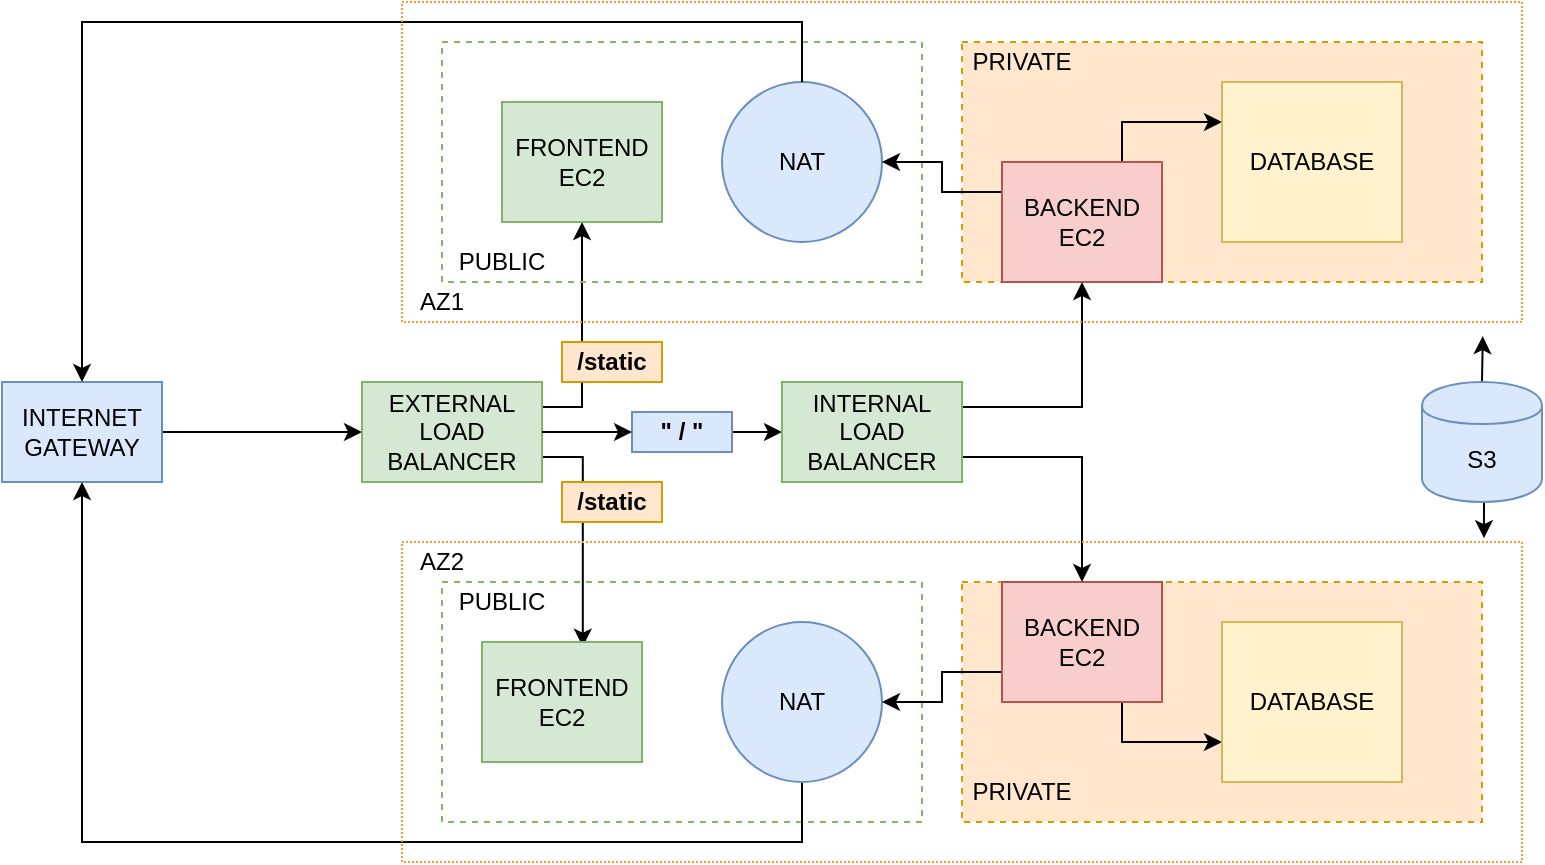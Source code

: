 <mxfile version="13.2.1" type="github"><diagram id="WMBnukoaxN1IHDbiz8Kx" name="Page-1"><mxGraphModel dx="838" dy="474" grid="1" gridSize="10" guides="1" tooltips="1" connect="1" arrows="1" fold="1" page="1" pageScale="1" pageWidth="1100" pageHeight="850" math="0" shadow="0"><root><mxCell id="0"/><mxCell id="1" parent="0"/><mxCell id="U6XWI17R4oiPlInl3l0V-1" style="edgeStyle=orthogonalEdgeStyle;rounded=0;orthogonalLoop=1;jettySize=auto;html=1;exitX=1;exitY=0.5;exitDx=0;exitDy=0;entryX=0;entryY=0.5;entryDx=0;entryDy=0;" edge="1" parent="1" source="U6XWI17R4oiPlInl3l0V-2" target="U6XWI17R4oiPlInl3l0V-5"><mxGeometry relative="1" as="geometry"/></mxCell><mxCell id="U6XWI17R4oiPlInl3l0V-2" value="INTERNET GATEWAY" style="rounded=0;whiteSpace=wrap;html=1;fillColor=#dae8fc;strokeColor=#6c8ebf;" vertex="1" parent="1"><mxGeometry x="50" y="220" width="80" height="50" as="geometry"/></mxCell><mxCell id="U6XWI17R4oiPlInl3l0V-40" style="edgeStyle=orthogonalEdgeStyle;rounded=0;orthogonalLoop=1;jettySize=auto;html=1;exitX=1;exitY=0.25;exitDx=0;exitDy=0;entryX=0.5;entryY=1;entryDx=0;entryDy=0;" edge="1" parent="1" source="U6XWI17R4oiPlInl3l0V-5" target="U6XWI17R4oiPlInl3l0V-10"><mxGeometry relative="1" as="geometry"/></mxCell><mxCell id="U6XWI17R4oiPlInl3l0V-41" style="edgeStyle=orthogonalEdgeStyle;rounded=0;orthogonalLoop=1;jettySize=auto;html=1;exitX=1;exitY=0.75;exitDx=0;exitDy=0;entryX=0.63;entryY=0.039;entryDx=0;entryDy=0;entryPerimeter=0;" edge="1" parent="1" source="U6XWI17R4oiPlInl3l0V-5" target="U6XWI17R4oiPlInl3l0V-12"><mxGeometry relative="1" as="geometry"/></mxCell><mxCell id="U6XWI17R4oiPlInl3l0V-46" style="edgeStyle=orthogonalEdgeStyle;rounded=0;orthogonalLoop=1;jettySize=auto;html=1;exitX=1;exitY=0.5;exitDx=0;exitDy=0;entryX=0;entryY=0.5;entryDx=0;entryDy=0;" edge="1" parent="1" source="U6XWI17R4oiPlInl3l0V-47" target="U6XWI17R4oiPlInl3l0V-31"><mxGeometry relative="1" as="geometry"/></mxCell><mxCell id="U6XWI17R4oiPlInl3l0V-5" value="EXTERNAL LOAD BALANCER" style="rounded=0;whiteSpace=wrap;html=1;fillColor=#d5e8d4;strokeColor=#82b366;" vertex="1" parent="1"><mxGeometry x="230" y="220" width="90" height="50" as="geometry"/></mxCell><mxCell id="U6XWI17R4oiPlInl3l0V-6" value="" style="rounded=0;whiteSpace=wrap;html=1;dashed=1;fillColor=none;strokeColor=#82b366;" vertex="1" parent="1"><mxGeometry x="270" y="50" width="240" height="120" as="geometry"/></mxCell><mxCell id="U6XWI17R4oiPlInl3l0V-7" value="" style="rounded=0;whiteSpace=wrap;html=1;dashed=1;fillColor=none;strokeColor=#82b366;" vertex="1" parent="1"><mxGeometry x="270" y="320" width="240" height="120" as="geometry"/></mxCell><mxCell id="U6XWI17R4oiPlInl3l0V-8" value="" style="rounded=0;whiteSpace=wrap;html=1;dashed=1;fillColor=#ffe6cc;strokeColor=#d79b00;" vertex="1" parent="1"><mxGeometry x="530" y="50" width="260" height="120" as="geometry"/></mxCell><mxCell id="U6XWI17R4oiPlInl3l0V-10" value="FRONTEND EC2" style="rounded=0;whiteSpace=wrap;html=1;fillColor=#d5e8d4;strokeColor=#82b366;" vertex="1" parent="1"><mxGeometry x="300" y="80" width="80" height="60" as="geometry"/></mxCell><mxCell id="U6XWI17R4oiPlInl3l0V-12" value="FRONTEND EC2" style="rounded=0;whiteSpace=wrap;html=1;fillColor=#d5e8d4;strokeColor=#82b366;" vertex="1" parent="1"><mxGeometry x="290" y="350" width="80" height="60" as="geometry"/></mxCell><mxCell id="U6XWI17R4oiPlInl3l0V-13" value="NAT" style="ellipse;whiteSpace=wrap;html=1;aspect=fixed;fillColor=#dae8fc;strokeColor=#6c8ebf;" vertex="1" parent="1"><mxGeometry x="410" y="70" width="80" height="80" as="geometry"/></mxCell><mxCell id="U6XWI17R4oiPlInl3l0V-14" style="edgeStyle=orthogonalEdgeStyle;rounded=0;orthogonalLoop=1;jettySize=auto;html=1;exitX=0.5;exitY=1;exitDx=0;exitDy=0;entryX=0.5;entryY=1;entryDx=0;entryDy=0;" edge="1" parent="1" source="U6XWI17R4oiPlInl3l0V-15" target="U6XWI17R4oiPlInl3l0V-2"><mxGeometry relative="1" as="geometry"><Array as="points"><mxPoint x="450" y="450"/><mxPoint x="90" y="450"/></Array></mxGeometry></mxCell><mxCell id="U6XWI17R4oiPlInl3l0V-15" value="NAT" style="ellipse;whiteSpace=wrap;html=1;aspect=fixed;fillColor=#dae8fc;strokeColor=#6c8ebf;" vertex="1" parent="1"><mxGeometry x="410" y="340" width="80" height="80" as="geometry"/></mxCell><mxCell id="U6XWI17R4oiPlInl3l0V-16" value="PUBLIC" style="text;html=1;strokeColor=none;fillColor=none;align=center;verticalAlign=middle;whiteSpace=wrap;rounded=0;" vertex="1" parent="1"><mxGeometry x="280" y="150" width="40" height="20" as="geometry"/></mxCell><mxCell id="U6XWI17R4oiPlInl3l0V-17" value="PUBLIC" style="text;html=1;strokeColor=none;fillColor=none;align=center;verticalAlign=middle;whiteSpace=wrap;rounded=0;" vertex="1" parent="1"><mxGeometry x="280" y="320" width="40" height="20" as="geometry"/></mxCell><mxCell id="U6XWI17R4oiPlInl3l0V-18" value="" style="rounded=0;whiteSpace=wrap;html=1;dashed=1;fillColor=#ffe6cc;strokeColor=#d79b00;" vertex="1" parent="1"><mxGeometry x="530" y="320" width="260" height="120" as="geometry"/></mxCell><mxCell id="U6XWI17R4oiPlInl3l0V-19" style="edgeStyle=orthogonalEdgeStyle;rounded=0;orthogonalLoop=1;jettySize=auto;html=1;exitX=0.75;exitY=0;exitDx=0;exitDy=0;entryX=0;entryY=0.25;entryDx=0;entryDy=0;" edge="1" parent="1" source="U6XWI17R4oiPlInl3l0V-21" target="U6XWI17R4oiPlInl3l0V-27"><mxGeometry relative="1" as="geometry"/></mxCell><mxCell id="U6XWI17R4oiPlInl3l0V-20" style="edgeStyle=orthogonalEdgeStyle;rounded=0;orthogonalLoop=1;jettySize=auto;html=1;exitX=0;exitY=0.25;exitDx=0;exitDy=0;entryX=1;entryY=0.5;entryDx=0;entryDy=0;" edge="1" parent="1" source="U6XWI17R4oiPlInl3l0V-21" target="U6XWI17R4oiPlInl3l0V-13"><mxGeometry relative="1" as="geometry"/></mxCell><mxCell id="U6XWI17R4oiPlInl3l0V-21" value="BACKEND&lt;br&gt;&lt;span style=&quot;color: rgba(0 , 0 , 0 , 0) ; font-family: monospace ; font-size: 0px&quot;&gt;%3CmxGraphModel%3E%3Croot%3E%3CmxCell%20id%3D%220%22%2F%3E%3CmxCell%20id%3D%221%22%20parent%3D%220%22%2F%3E%3CmxCell%20id%3D%222%22%20value%3D%22FRONTEND%20EC2%22%20style%3D%22rounded%3D0%3BwhiteSpace%3Dwrap%3Bhtml%3D1%3BfillColor%3D%23d5e8d4%3BstrokeColor%3D%2382b366%3B%22%20vertex%3D%221%22%20parent%3D%221%22%3E%3CmxGeometry%20x%3D%22300%22%20y%3D%2280%22%20width%3D%2280%22%20height%3D%2260%22%20as%3D%22geometry%22%2F%3E%3C%2FmxCell%3E%3C%2Froot%3E%3C%2FmxGraphModel%3E&lt;/span&gt;EC2" style="rounded=0;whiteSpace=wrap;html=1;fillColor=#f8cecc;strokeColor=#b85450;" vertex="1" parent="1"><mxGeometry x="550" y="110" width="80" height="60" as="geometry"/></mxCell><mxCell id="U6XWI17R4oiPlInl3l0V-22" style="edgeStyle=orthogonalEdgeStyle;rounded=0;orthogonalLoop=1;jettySize=auto;html=1;exitX=0.75;exitY=1;exitDx=0;exitDy=0;entryX=0;entryY=0.75;entryDx=0;entryDy=0;" edge="1" parent="1" source="U6XWI17R4oiPlInl3l0V-24" target="U6XWI17R4oiPlInl3l0V-28"><mxGeometry relative="1" as="geometry"/></mxCell><mxCell id="U6XWI17R4oiPlInl3l0V-23" style="edgeStyle=orthogonalEdgeStyle;rounded=0;orthogonalLoop=1;jettySize=auto;html=1;exitX=0;exitY=0.75;exitDx=0;exitDy=0;entryX=1;entryY=0.5;entryDx=0;entryDy=0;" edge="1" parent="1" source="U6XWI17R4oiPlInl3l0V-24" target="U6XWI17R4oiPlInl3l0V-15"><mxGeometry relative="1" as="geometry"/></mxCell><mxCell id="U6XWI17R4oiPlInl3l0V-24" value="BACKEND&lt;br&gt;&lt;span style=&quot;color: rgba(0 , 0 , 0 , 0) ; font-family: monospace ; font-size: 0px&quot;&gt;%3CmxGraphModel%3E%3Croot%3E%3CmxCell%20id%3D%220%22%2F%3E%3CmxCell%20id%3D%221%22%20parent%3D%220%22%2F%3E%3CmxCell%20id%3D%222%22%20value%3D%22FRONTEND%20EC2%22%20style%3D%22rounded%3D0%3BwhiteSpace%3Dwrap%3Bhtml%3D1%3BfillColor%3D%23d5e8d4%3BstrokeColor%3D%2382b366%3B%22%20vertex%3D%221%22%20parent%3D%221%22%3E%3CmxGeometry%20x%3D%22300%22%20y%3D%2280%22%20width%3D%2280%22%20height%3D%2260%22%20as%3D%22geometry%22%2F%3E%3C%2FmxCell%3E%3C%2Froot%3E%3C%2FmxGraphModel%3E&lt;/span&gt;EC2" style="rounded=0;whiteSpace=wrap;html=1;fillColor=#f8cecc;strokeColor=#b85450;" vertex="1" parent="1"><mxGeometry x="550" y="320" width="80" height="60" as="geometry"/></mxCell><mxCell id="U6XWI17R4oiPlInl3l0V-25" value="PRIVATE" style="text;html=1;strokeColor=none;fillColor=none;align=center;verticalAlign=middle;whiteSpace=wrap;rounded=0;" vertex="1" parent="1"><mxGeometry x="540" y="50" width="40" height="20" as="geometry"/></mxCell><mxCell id="U6XWI17R4oiPlInl3l0V-26" value="PRIVATE" style="text;html=1;strokeColor=none;fillColor=none;align=center;verticalAlign=middle;whiteSpace=wrap;rounded=0;" vertex="1" parent="1"><mxGeometry x="540" y="415" width="40" height="20" as="geometry"/></mxCell><mxCell id="U6XWI17R4oiPlInl3l0V-27" value="DATABASE" style="rounded=0;whiteSpace=wrap;html=1;fillColor=#fff2cc;strokeColor=#d6b656;" vertex="1" parent="1"><mxGeometry x="660" y="70" width="90" height="80" as="geometry"/></mxCell><mxCell id="U6XWI17R4oiPlInl3l0V-28" value="DATABASE" style="rounded=0;whiteSpace=wrap;html=1;fillColor=#fff2cc;strokeColor=#d6b656;" vertex="1" parent="1"><mxGeometry x="660" y="340" width="90" height="80" as="geometry"/></mxCell><mxCell id="U6XWI17R4oiPlInl3l0V-29" style="edgeStyle=orthogonalEdgeStyle;rounded=0;orthogonalLoop=1;jettySize=auto;html=1;exitX=1;exitY=0.25;exitDx=0;exitDy=0;entryX=0.5;entryY=1;entryDx=0;entryDy=0;" edge="1" parent="1" source="U6XWI17R4oiPlInl3l0V-31" target="U6XWI17R4oiPlInl3l0V-21"><mxGeometry relative="1" as="geometry"/></mxCell><mxCell id="U6XWI17R4oiPlInl3l0V-30" style="edgeStyle=orthogonalEdgeStyle;rounded=0;orthogonalLoop=1;jettySize=auto;html=1;exitX=1;exitY=0.75;exitDx=0;exitDy=0;entryX=0.5;entryY=0;entryDx=0;entryDy=0;" edge="1" parent="1" source="U6XWI17R4oiPlInl3l0V-31" target="U6XWI17R4oiPlInl3l0V-24"><mxGeometry relative="1" as="geometry"/></mxCell><mxCell id="U6XWI17R4oiPlInl3l0V-31" value="INTERNAL LOAD BALANCER" style="rounded=0;whiteSpace=wrap;html=1;fillColor=#d5e8d4;strokeColor=#82b366;" vertex="1" parent="1"><mxGeometry x="440" y="220" width="90" height="50" as="geometry"/></mxCell><mxCell id="U6XWI17R4oiPlInl3l0V-32" style="edgeStyle=orthogonalEdgeStyle;rounded=0;orthogonalLoop=1;jettySize=auto;html=1;exitX=0.5;exitY=0;exitDx=0;exitDy=0;entryX=0.965;entryY=1.044;entryDx=0;entryDy=0;entryPerimeter=0;" edge="1" parent="1" source="U6XWI17R4oiPlInl3l0V-34"><mxGeometry relative="1" as="geometry"><mxPoint x="790.4" y="197.04" as="targetPoint"/></mxGeometry></mxCell><mxCell id="U6XWI17R4oiPlInl3l0V-33" style="edgeStyle=orthogonalEdgeStyle;rounded=0;orthogonalLoop=1;jettySize=auto;html=1;exitX=0.5;exitY=1;exitDx=0;exitDy=0;entryX=0.966;entryY=-0.012;entryDx=0;entryDy=0;entryPerimeter=0;" edge="1" parent="1" source="U6XWI17R4oiPlInl3l0V-34"><mxGeometry relative="1" as="geometry"><mxPoint x="790.96" y="298.08" as="targetPoint"/></mxGeometry></mxCell><mxCell id="U6XWI17R4oiPlInl3l0V-34" value="S3" style="shape=cylinder;whiteSpace=wrap;html=1;boundedLbl=1;backgroundOutline=1;fillColor=#dae8fc;strokeColor=#6c8ebf;" vertex="1" parent="1"><mxGeometry x="760" y="220" width="60" height="60" as="geometry"/></mxCell><mxCell id="U6XWI17R4oiPlInl3l0V-35" value="AZ1" style="text;html=1;strokeColor=none;fillColor=none;align=center;verticalAlign=middle;whiteSpace=wrap;rounded=0;dashed=1;dashPattern=1 1;" vertex="1" parent="1"><mxGeometry x="250" y="170" width="40" height="20" as="geometry"/></mxCell><mxCell id="U6XWI17R4oiPlInl3l0V-36" value="AZ2" style="text;html=1;strokeColor=none;fillColor=none;align=center;verticalAlign=middle;whiteSpace=wrap;rounded=0;dashed=1;dashPattern=1 1;" vertex="1" parent="1"><mxGeometry x="250" y="300" width="40" height="20" as="geometry"/></mxCell><mxCell id="U6XWI17R4oiPlInl3l0V-39" style="edgeStyle=orthogonalEdgeStyle;rounded=0;orthogonalLoop=1;jettySize=auto;html=1;exitX=0.5;exitY=0;exitDx=0;exitDy=0;entryX=0.5;entryY=0;entryDx=0;entryDy=0;" edge="1" parent="1" source="U6XWI17R4oiPlInl3l0V-13" target="U6XWI17R4oiPlInl3l0V-2"><mxGeometry relative="1" as="geometry"><mxPoint x="450" y="70" as="sourcePoint"/><mxPoint x="90" y="220" as="targetPoint"/><Array as="points"><mxPoint x="450" y="40"/><mxPoint x="90" y="40"/></Array></mxGeometry></mxCell><mxCell id="U6XWI17R4oiPlInl3l0V-42" value="&lt;b&gt;/static&lt;/b&gt;" style="rounded=0;whiteSpace=wrap;html=1;fillColor=#ffe6cc;strokeColor=#d79b00;" vertex="1" parent="1"><mxGeometry x="330" y="200" width="50" height="20" as="geometry"/></mxCell><mxCell id="U6XWI17R4oiPlInl3l0V-43" value="&lt;b&gt;/static&lt;/b&gt;" style="rounded=0;whiteSpace=wrap;html=1;fillColor=#ffe6cc;strokeColor=#d79b00;" vertex="1" parent="1"><mxGeometry x="330" y="270" width="50" height="20" as="geometry"/></mxCell><mxCell id="U6XWI17R4oiPlInl3l0V-47" value="&lt;b&gt;&quot; / &quot;&lt;/b&gt;" style="rounded=0;whiteSpace=wrap;html=1;fillColor=#dae8fc;strokeColor=#6c8ebf;" vertex="1" parent="1"><mxGeometry x="365" y="235" width="50" height="20" as="geometry"/></mxCell><mxCell id="U6XWI17R4oiPlInl3l0V-49" style="edgeStyle=orthogonalEdgeStyle;rounded=0;orthogonalLoop=1;jettySize=auto;html=1;exitX=1;exitY=0.5;exitDx=0;exitDy=0;entryX=0;entryY=0.5;entryDx=0;entryDy=0;" edge="1" parent="1" source="U6XWI17R4oiPlInl3l0V-5" target="U6XWI17R4oiPlInl3l0V-47"><mxGeometry relative="1" as="geometry"><mxPoint x="320" y="245" as="sourcePoint"/><mxPoint x="440" y="245" as="targetPoint"/></mxGeometry></mxCell><mxCell id="U6XWI17R4oiPlInl3l0V-50" value="" style="rounded=0;whiteSpace=wrap;html=1;fillColor=none;dashed=1;dashPattern=1 1;strokeColor=#FF9933;" vertex="1" parent="1"><mxGeometry x="250" y="30" width="560" height="160" as="geometry"/></mxCell><mxCell id="U6XWI17R4oiPlInl3l0V-51" value="" style="rounded=0;whiteSpace=wrap;html=1;fillColor=none;dashed=1;dashPattern=1 1;strokeColor=#FF9933;" vertex="1" parent="1"><mxGeometry x="250" y="300" width="560" height="160" as="geometry"/></mxCell></root></mxGraphModel></diagram></mxfile>